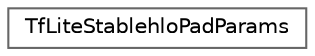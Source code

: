 digraph "Graphical Class Hierarchy"
{
 // LATEX_PDF_SIZE
  bgcolor="transparent";
  edge [fontname=Helvetica,fontsize=10,labelfontname=Helvetica,labelfontsize=10];
  node [fontname=Helvetica,fontsize=10,shape=box,height=0.2,width=0.4];
  rankdir="LR";
  Node0 [id="Node000000",label="TfLiteStablehloPadParams",height=0.2,width=0.4,color="grey40", fillcolor="white", style="filled",URL="$struct_tf_lite_stablehlo_pad_params.html",tooltip=" "];
}
